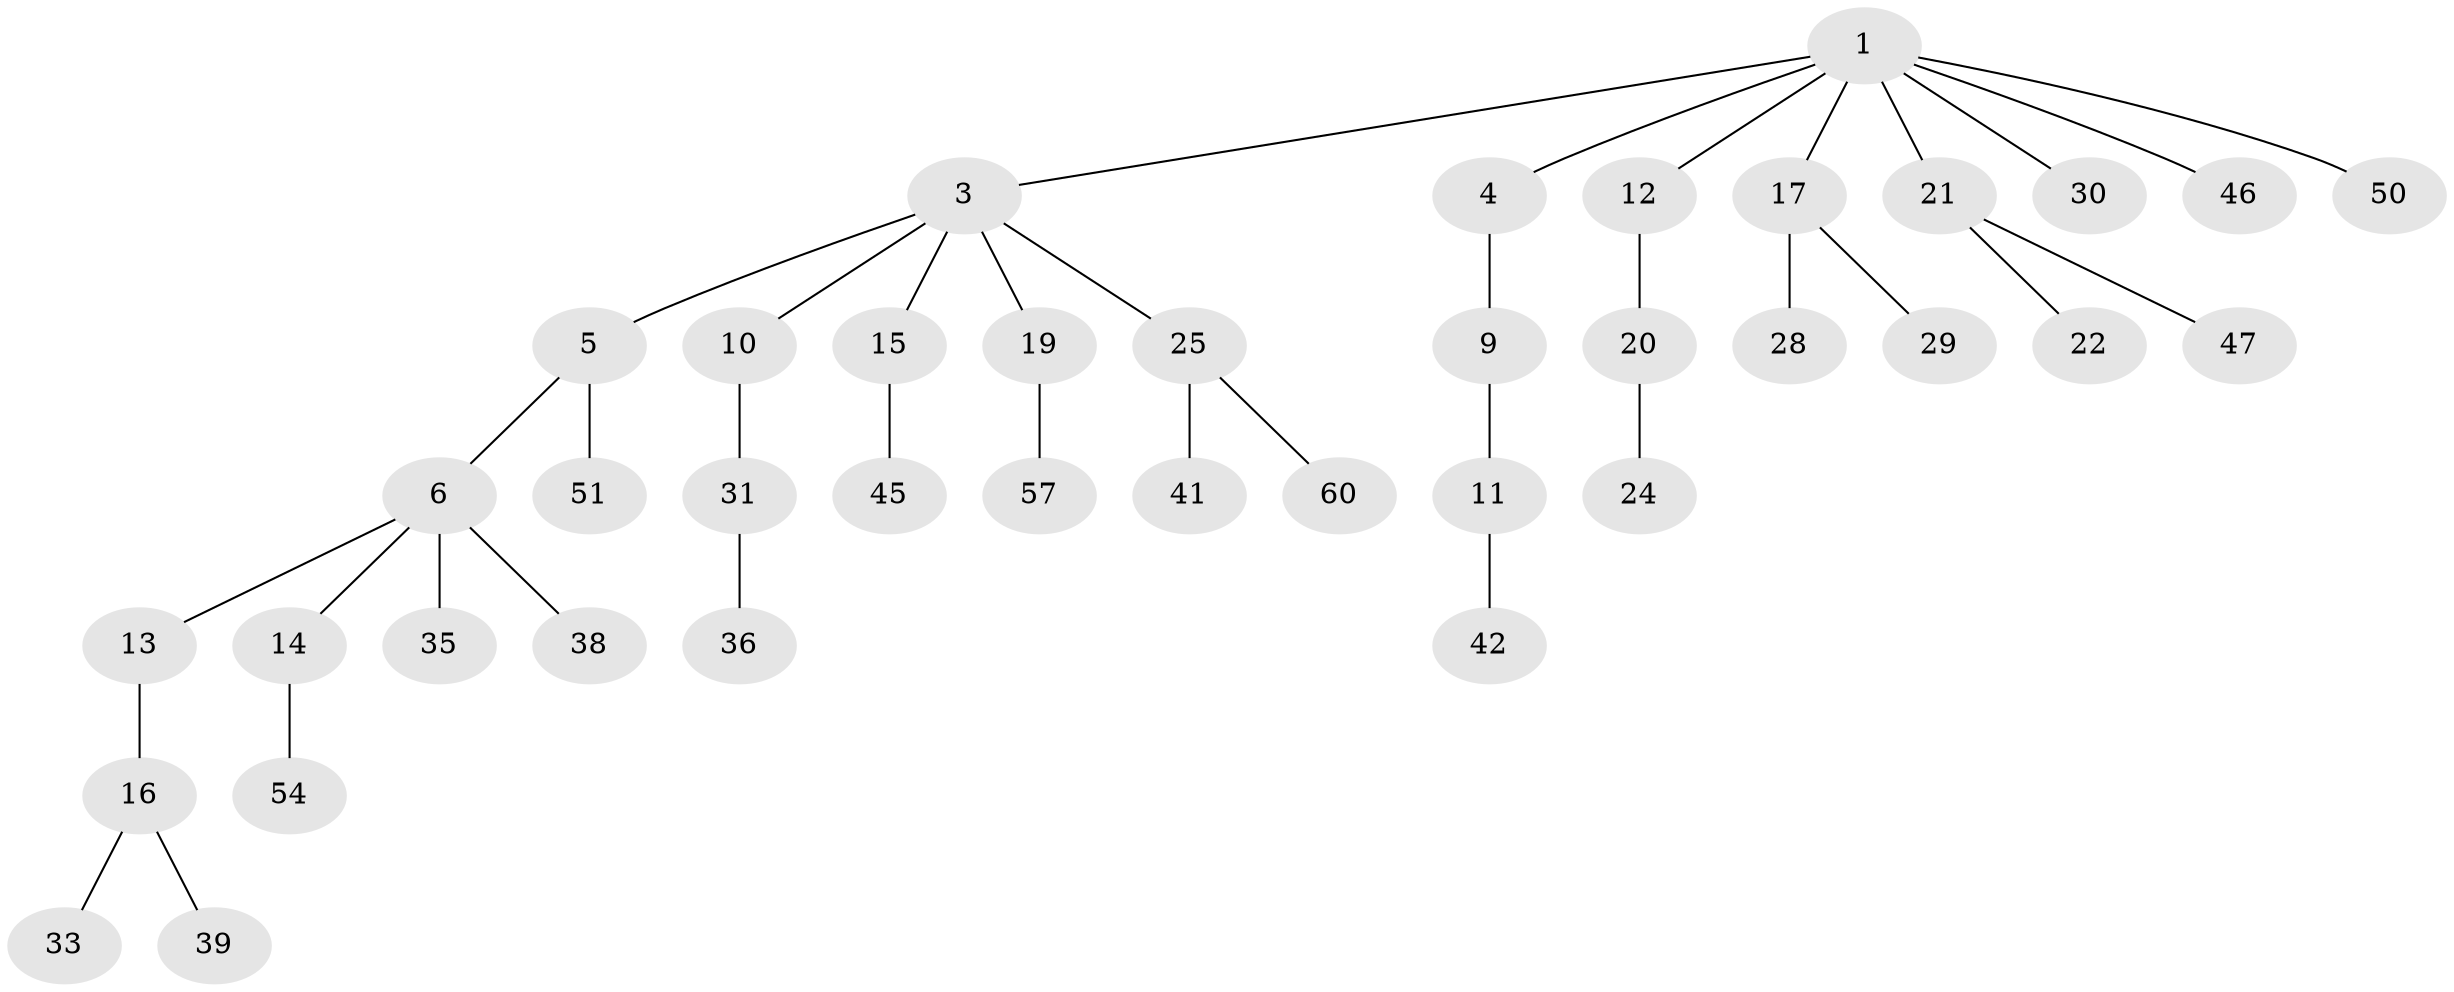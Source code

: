 // Generated by graph-tools (version 1.1) at 2025/24/03/03/25 07:24:06]
// undirected, 39 vertices, 38 edges
graph export_dot {
graph [start="1"]
  node [color=gray90,style=filled];
  1 [super="+2"];
  3 [super="+8"];
  4 [super="+7"];
  5 [super="+32"];
  6 [super="+58"];
  9 [super="+40"];
  10;
  11;
  12 [super="+18"];
  13 [super="+62"];
  14 [super="+23"];
  15;
  16 [super="+48"];
  17 [super="+26"];
  19 [super="+27"];
  20 [super="+55"];
  21 [super="+61"];
  22;
  24 [super="+37"];
  25 [super="+59"];
  28;
  29 [super="+49"];
  30;
  31 [super="+34"];
  33;
  35 [super="+53"];
  36;
  38 [super="+43"];
  39;
  41;
  42 [super="+44"];
  45 [super="+56"];
  46;
  47 [super="+52"];
  50;
  51;
  54;
  57;
  60;
  1 -- 3;
  1 -- 17;
  1 -- 21;
  1 -- 50;
  1 -- 4;
  1 -- 30;
  1 -- 12;
  1 -- 46;
  3 -- 5;
  3 -- 10;
  3 -- 15;
  3 -- 25;
  3 -- 19;
  4 -- 9;
  5 -- 6;
  5 -- 51;
  6 -- 13;
  6 -- 14;
  6 -- 35;
  6 -- 38;
  9 -- 11;
  10 -- 31;
  11 -- 42;
  12 -- 20;
  13 -- 16;
  14 -- 54;
  15 -- 45;
  16 -- 33;
  16 -- 39;
  17 -- 28;
  17 -- 29;
  19 -- 57;
  20 -- 24;
  21 -- 22;
  21 -- 47;
  25 -- 41;
  25 -- 60;
  31 -- 36;
}
